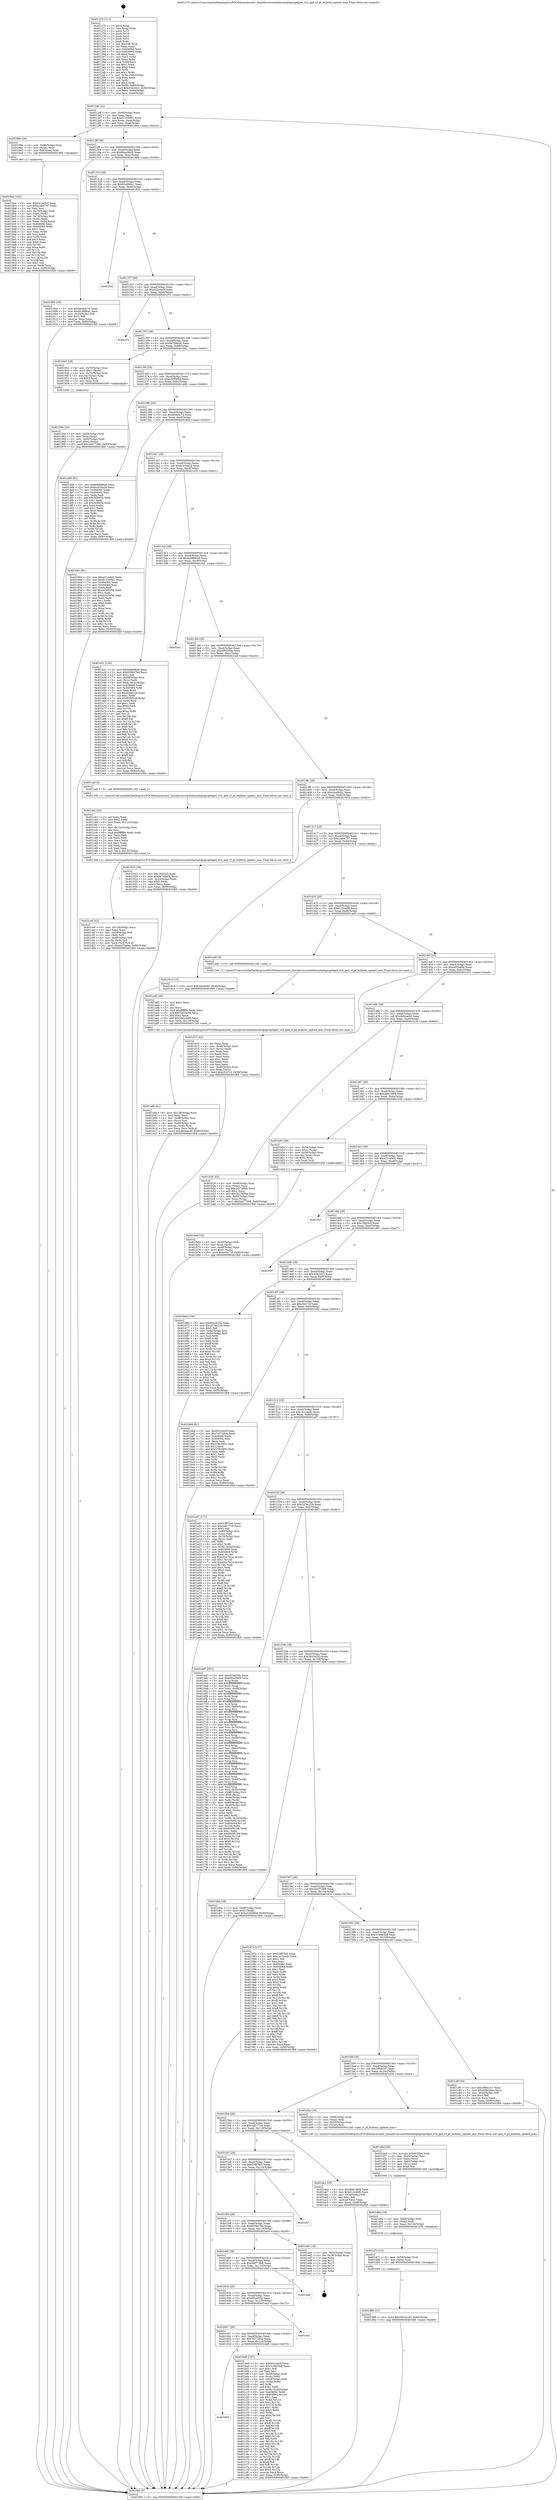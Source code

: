 digraph "0x401270" {
  label = "0x401270 (/mnt/c/Users/mathe/Desktop/tcc/POCII/binaries/extr_linuxdriversnetethernetqlogicqedqed_vf.h_qed_vf_pf_bulletin_update_mac_Final-ollvm.out::main(0))"
  labelloc = "t"
  node[shape=record]

  Entry [label="",width=0.3,height=0.3,shape=circle,fillcolor=black,style=filled]
  "0x4012df" [label="{
     0x4012df [32]\l
     | [instrs]\l
     &nbsp;&nbsp;0x4012df \<+6\>: mov -0x90(%rbp),%eax\l
     &nbsp;&nbsp;0x4012e5 \<+2\>: mov %eax,%ecx\l
     &nbsp;&nbsp;0x4012e7 \<+6\>: sub $0x81359991,%ecx\l
     &nbsp;&nbsp;0x4012ed \<+6\>: mov %eax,-0xa4(%rbp)\l
     &nbsp;&nbsp;0x4012f3 \<+6\>: mov %ecx,-0xa8(%rbp)\l
     &nbsp;&nbsp;0x4012f9 \<+6\>: je 000000000040189e \<main+0x62e\>\l
  }"]
  "0x40189e" [label="{
     0x40189e [16]\l
     | [instrs]\l
     &nbsp;&nbsp;0x40189e \<+4\>: mov -0x80(%rbp),%rax\l
     &nbsp;&nbsp;0x4018a2 \<+3\>: mov (%rax),%rax\l
     &nbsp;&nbsp;0x4018a5 \<+4\>: mov 0x8(%rax),%rdi\l
     &nbsp;&nbsp;0x4018a9 \<+5\>: call 0000000000401060 \<atoi@plt\>\l
     | [calls]\l
     &nbsp;&nbsp;0x401060 \{1\} (unknown)\l
  }"]
  "0x4012ff" [label="{
     0x4012ff [28]\l
     | [instrs]\l
     &nbsp;&nbsp;0x4012ff \<+5\>: jmp 0000000000401304 \<main+0x94\>\l
     &nbsp;&nbsp;0x401304 \<+6\>: mov -0xa4(%rbp),%eax\l
     &nbsp;&nbsp;0x40130a \<+5\>: sub $0x86ea50d9,%eax\l
     &nbsp;&nbsp;0x40130f \<+6\>: mov %eax,-0xac(%rbp)\l
     &nbsp;&nbsp;0x401315 \<+6\>: je 0000000000401804 \<main+0x594\>\l
  }"]
  Exit [label="",width=0.3,height=0.3,shape=circle,fillcolor=black,style=filled,peripheries=2]
  "0x401804" [label="{
     0x401804 [30]\l
     | [instrs]\l
     &nbsp;&nbsp;0x401804 \<+5\>: mov $0xbbaa4c74,%eax\l
     &nbsp;&nbsp;0x401809 \<+5\>: mov $0x91a996a1,%ecx\l
     &nbsp;&nbsp;0x40180e \<+3\>: mov -0x35(%rbp),%dl\l
     &nbsp;&nbsp;0x401811 \<+3\>: test $0x1,%dl\l
     &nbsp;&nbsp;0x401814 \<+3\>: cmovne %ecx,%eax\l
     &nbsp;&nbsp;0x401817 \<+6\>: mov %eax,-0x90(%rbp)\l
     &nbsp;&nbsp;0x40181d \<+5\>: jmp 0000000000401fb9 \<main+0xd49\>\l
  }"]
  "0x40131b" [label="{
     0x40131b [28]\l
     | [instrs]\l
     &nbsp;&nbsp;0x40131b \<+5\>: jmp 0000000000401320 \<main+0xb0\>\l
     &nbsp;&nbsp;0x401320 \<+6\>: mov -0xa4(%rbp),%eax\l
     &nbsp;&nbsp;0x401326 \<+5\>: sub $0x91a996a1,%eax\l
     &nbsp;&nbsp;0x40132b \<+6\>: mov %eax,-0xb0(%rbp)\l
     &nbsp;&nbsp;0x401331 \<+6\>: je 0000000000401822 \<main+0x5b2\>\l
  }"]
  "0x401d88" [label="{
     0x401d88 [15]\l
     | [instrs]\l
     &nbsp;&nbsp;0x401d88 \<+10\>: movl $0x2843a2d3,-0x90(%rbp)\l
     &nbsp;&nbsp;0x401d92 \<+5\>: jmp 0000000000401fb9 \<main+0xd49\>\l
  }"]
  "0x401822" [label="{
     0x401822\l
  }", style=dashed]
  "0x401337" [label="{
     0x401337 [28]\l
     | [instrs]\l
     &nbsp;&nbsp;0x401337 \<+5\>: jmp 000000000040133c \<main+0xcc\>\l
     &nbsp;&nbsp;0x40133c \<+6\>: mov -0xa4(%rbp),%eax\l
     &nbsp;&nbsp;0x401342 \<+5\>: sub $0x932c0e5f,%eax\l
     &nbsp;&nbsp;0x401347 \<+6\>: mov %eax,-0xb4(%rbp)\l
     &nbsp;&nbsp;0x40134d \<+6\>: je 0000000000401f7c \<main+0xd0c\>\l
  }"]
  "0x401d7c" [label="{
     0x401d7c [12]\l
     | [instrs]\l
     &nbsp;&nbsp;0x401d7c \<+4\>: mov -0x50(%rbp),%rdi\l
     &nbsp;&nbsp;0x401d80 \<+3\>: mov (%rdi),%rdi\l
     &nbsp;&nbsp;0x401d83 \<+5\>: call 0000000000401030 \<free@plt\>\l
     | [calls]\l
     &nbsp;&nbsp;0x401030 \{1\} (unknown)\l
  }"]
  "0x401f7c" [label="{
     0x401f7c\l
  }", style=dashed]
  "0x401353" [label="{
     0x401353 [28]\l
     | [instrs]\l
     &nbsp;&nbsp;0x401353 \<+5\>: jmp 0000000000401358 \<main+0xe8\>\l
     &nbsp;&nbsp;0x401358 \<+6\>: mov -0xa4(%rbp),%eax\l
     &nbsp;&nbsp;0x40135e \<+5\>: sub $0x9e7dde04,%eax\l
     &nbsp;&nbsp;0x401363 \<+6\>: mov %eax,-0xb8(%rbp)\l
     &nbsp;&nbsp;0x401369 \<+6\>: je 0000000000401941 \<main+0x6d1\>\l
  }"]
  "0x401d6a" [label="{
     0x401d6a [18]\l
     | [instrs]\l
     &nbsp;&nbsp;0x401d6a \<+4\>: mov -0x68(%rbp),%rdi\l
     &nbsp;&nbsp;0x401d6e \<+3\>: mov (%rdi),%rdi\l
     &nbsp;&nbsp;0x401d71 \<+6\>: mov %eax,-0x134(%rbp)\l
     &nbsp;&nbsp;0x401d77 \<+5\>: call 0000000000401030 \<free@plt\>\l
     | [calls]\l
     &nbsp;&nbsp;0x401030 \{1\} (unknown)\l
  }"]
  "0x401941" [label="{
     0x401941 [29]\l
     | [instrs]\l
     &nbsp;&nbsp;0x401941 \<+4\>: mov -0x70(%rbp),%rax\l
     &nbsp;&nbsp;0x401945 \<+6\>: movl $0x1,(%rax)\l
     &nbsp;&nbsp;0x40194b \<+4\>: mov -0x70(%rbp),%rax\l
     &nbsp;&nbsp;0x40194f \<+3\>: movslq (%rax),%rax\l
     &nbsp;&nbsp;0x401952 \<+4\>: shl $0x2,%rax\l
     &nbsp;&nbsp;0x401956 \<+3\>: mov %rax,%rdi\l
     &nbsp;&nbsp;0x401959 \<+5\>: call 0000000000401050 \<malloc@plt\>\l
     | [calls]\l
     &nbsp;&nbsp;0x401050 \{1\} (unknown)\l
  }"]
  "0x40136f" [label="{
     0x40136f [28]\l
     | [instrs]\l
     &nbsp;&nbsp;0x40136f \<+5\>: jmp 0000000000401374 \<main+0x104\>\l
     &nbsp;&nbsp;0x401374 \<+6\>: mov -0xa4(%rbp),%eax\l
     &nbsp;&nbsp;0x40137a \<+5\>: sub $0xa32858b4,%eax\l
     &nbsp;&nbsp;0x40137f \<+6\>: mov %eax,-0xbc(%rbp)\l
     &nbsp;&nbsp;0x401385 \<+6\>: je 0000000000401dd6 \<main+0xb66\>\l
  }"]
  "0x401d4d" [label="{
     0x401d4d [29]\l
     | [instrs]\l
     &nbsp;&nbsp;0x401d4d \<+10\>: movabs $0x4020b6,%rdi\l
     &nbsp;&nbsp;0x401d57 \<+4\>: mov -0x40(%rbp),%rsi\l
     &nbsp;&nbsp;0x401d5b \<+2\>: mov %eax,(%rsi)\l
     &nbsp;&nbsp;0x401d5d \<+4\>: mov -0x40(%rbp),%rsi\l
     &nbsp;&nbsp;0x401d61 \<+2\>: mov (%rsi),%esi\l
     &nbsp;&nbsp;0x401d63 \<+2\>: mov $0x0,%al\l
     &nbsp;&nbsp;0x401d65 \<+5\>: call 0000000000401040 \<printf@plt\>\l
     | [calls]\l
     &nbsp;&nbsp;0x401040 \{1\} (unknown)\l
  }"]
  "0x401dd6" [label="{
     0x401dd6 [91]\l
     | [instrs]\l
     &nbsp;&nbsp;0x401dd6 \<+5\>: mov $0xbdd68ba9,%eax\l
     &nbsp;&nbsp;0x401ddb \<+5\>: mov $0xbc634a2d,%ecx\l
     &nbsp;&nbsp;0x401de0 \<+7\>: mov 0x404060,%edx\l
     &nbsp;&nbsp;0x401de7 \<+7\>: mov 0x404064,%esi\l
     &nbsp;&nbsp;0x401dee \<+2\>: mov %edx,%edi\l
     &nbsp;&nbsp;0x401df0 \<+6\>: add $0x3690f3e,%edi\l
     &nbsp;&nbsp;0x401df6 \<+3\>: sub $0x1,%edi\l
     &nbsp;&nbsp;0x401df9 \<+6\>: sub $0x3690f3e,%edi\l
     &nbsp;&nbsp;0x401dff \<+3\>: imul %edi,%edx\l
     &nbsp;&nbsp;0x401e02 \<+3\>: and $0x1,%edx\l
     &nbsp;&nbsp;0x401e05 \<+3\>: cmp $0x0,%edx\l
     &nbsp;&nbsp;0x401e08 \<+4\>: sete %r8b\l
     &nbsp;&nbsp;0x401e0c \<+3\>: cmp $0xa,%esi\l
     &nbsp;&nbsp;0x401e0f \<+4\>: setl %r9b\l
     &nbsp;&nbsp;0x401e13 \<+3\>: mov %r8b,%r10b\l
     &nbsp;&nbsp;0x401e16 \<+3\>: and %r9b,%r10b\l
     &nbsp;&nbsp;0x401e19 \<+3\>: xor %r9b,%r8b\l
     &nbsp;&nbsp;0x401e1c \<+3\>: or %r8b,%r10b\l
     &nbsp;&nbsp;0x401e1f \<+4\>: test $0x1,%r10b\l
     &nbsp;&nbsp;0x401e23 \<+3\>: cmovne %ecx,%eax\l
     &nbsp;&nbsp;0x401e26 \<+6\>: mov %eax,-0x90(%rbp)\l
     &nbsp;&nbsp;0x401e2c \<+5\>: jmp 0000000000401fb9 \<main+0xd49\>\l
  }"]
  "0x40138b" [label="{
     0x40138b [28]\l
     | [instrs]\l
     &nbsp;&nbsp;0x40138b \<+5\>: jmp 0000000000401390 \<main+0x120\>\l
     &nbsp;&nbsp;0x401390 \<+6\>: mov -0xa4(%rbp),%eax\l
     &nbsp;&nbsp;0x401396 \<+5\>: sub $0xbbaa4c74,%eax\l
     &nbsp;&nbsp;0x40139b \<+6\>: mov %eax,-0xc0(%rbp)\l
     &nbsp;&nbsp;0x4013a1 \<+6\>: je 0000000000401843 \<main+0x5d3\>\l
  }"]
  "0x401ce6" [label="{
     0x401ce6 [42]\l
     | [instrs]\l
     &nbsp;&nbsp;0x401ce6 \<+6\>: mov -0x130(%rbp),%ecx\l
     &nbsp;&nbsp;0x401cec \<+3\>: imul %eax,%ecx\l
     &nbsp;&nbsp;0x401cef \<+4\>: mov -0x50(%rbp),%r8\l
     &nbsp;&nbsp;0x401cf3 \<+3\>: mov (%r8),%r8\l
     &nbsp;&nbsp;0x401cf6 \<+4\>: mov -0x48(%rbp),%r9\l
     &nbsp;&nbsp;0x401cfa \<+3\>: movslq (%r9),%r9\l
     &nbsp;&nbsp;0x401cfd \<+4\>: mov %ecx,(%r8,%r9,4)\l
     &nbsp;&nbsp;0x401d01 \<+10\>: movl $0xd455afde,-0x90(%rbp)\l
     &nbsp;&nbsp;0x401d0b \<+5\>: jmp 0000000000401fb9 \<main+0xd49\>\l
  }"]
  "0x401843" [label="{
     0x401843 [91]\l
     | [instrs]\l
     &nbsp;&nbsp;0x401843 \<+5\>: mov $0xe21ce5c0,%eax\l
     &nbsp;&nbsp;0x401848 \<+5\>: mov $0x81359991,%ecx\l
     &nbsp;&nbsp;0x40184d \<+7\>: mov 0x404060,%edx\l
     &nbsp;&nbsp;0x401854 \<+7\>: mov 0x404064,%esi\l
     &nbsp;&nbsp;0x40185b \<+2\>: mov %edx,%edi\l
     &nbsp;&nbsp;0x40185d \<+6\>: add $0xeb3d5956,%edi\l
     &nbsp;&nbsp;0x401863 \<+3\>: sub $0x1,%edi\l
     &nbsp;&nbsp;0x401866 \<+6\>: sub $0xeb3d5956,%edi\l
     &nbsp;&nbsp;0x40186c \<+3\>: imul %edi,%edx\l
     &nbsp;&nbsp;0x40186f \<+3\>: and $0x1,%edx\l
     &nbsp;&nbsp;0x401872 \<+3\>: cmp $0x0,%edx\l
     &nbsp;&nbsp;0x401875 \<+4\>: sete %r8b\l
     &nbsp;&nbsp;0x401879 \<+3\>: cmp $0xa,%esi\l
     &nbsp;&nbsp;0x40187c \<+4\>: setl %r9b\l
     &nbsp;&nbsp;0x401880 \<+3\>: mov %r8b,%r10b\l
     &nbsp;&nbsp;0x401883 \<+3\>: and %r9b,%r10b\l
     &nbsp;&nbsp;0x401886 \<+3\>: xor %r9b,%r8b\l
     &nbsp;&nbsp;0x401889 \<+3\>: or %r8b,%r10b\l
     &nbsp;&nbsp;0x40188c \<+4\>: test $0x1,%r10b\l
     &nbsp;&nbsp;0x401890 \<+3\>: cmovne %ecx,%eax\l
     &nbsp;&nbsp;0x401893 \<+6\>: mov %eax,-0x90(%rbp)\l
     &nbsp;&nbsp;0x401899 \<+5\>: jmp 0000000000401fb9 \<main+0xd49\>\l
  }"]
  "0x4013a7" [label="{
     0x4013a7 [28]\l
     | [instrs]\l
     &nbsp;&nbsp;0x4013a7 \<+5\>: jmp 00000000004013ac \<main+0x13c\>\l
     &nbsp;&nbsp;0x4013ac \<+6\>: mov -0xa4(%rbp),%eax\l
     &nbsp;&nbsp;0x4013b2 \<+5\>: sub $0xbc634a2d,%eax\l
     &nbsp;&nbsp;0x4013b7 \<+6\>: mov %eax,-0xc4(%rbp)\l
     &nbsp;&nbsp;0x4013bd \<+6\>: je 0000000000401e31 \<main+0xbc1\>\l
  }"]
  "0x401cb2" [label="{
     0x401cb2 [52]\l
     | [instrs]\l
     &nbsp;&nbsp;0x401cb2 \<+2\>: xor %ecx,%ecx\l
     &nbsp;&nbsp;0x401cb4 \<+5\>: mov $0x2,%edx\l
     &nbsp;&nbsp;0x401cb9 \<+6\>: mov %edx,-0x12c(%rbp)\l
     &nbsp;&nbsp;0x401cbf \<+1\>: cltd\l
     &nbsp;&nbsp;0x401cc0 \<+6\>: mov -0x12c(%rbp),%esi\l
     &nbsp;&nbsp;0x401cc6 \<+2\>: idiv %esi\l
     &nbsp;&nbsp;0x401cc8 \<+6\>: imul $0xfffffffe,%edx,%edx\l
     &nbsp;&nbsp;0x401cce \<+2\>: mov %ecx,%edi\l
     &nbsp;&nbsp;0x401cd0 \<+2\>: sub %edx,%edi\l
     &nbsp;&nbsp;0x401cd2 \<+2\>: mov %ecx,%edx\l
     &nbsp;&nbsp;0x401cd4 \<+3\>: sub $0x1,%edx\l
     &nbsp;&nbsp;0x401cd7 \<+2\>: add %edx,%edi\l
     &nbsp;&nbsp;0x401cd9 \<+2\>: sub %edi,%ecx\l
     &nbsp;&nbsp;0x401cdb \<+6\>: mov %ecx,-0x130(%rbp)\l
     &nbsp;&nbsp;0x401ce1 \<+5\>: call 0000000000401160 \<next_i\>\l
     | [calls]\l
     &nbsp;&nbsp;0x401160 \{1\} (/mnt/c/Users/mathe/Desktop/tcc/POCII/binaries/extr_linuxdriversnetethernetqlogicqedqed_vf.h_qed_vf_pf_bulletin_update_mac_Final-ollvm.out::next_i)\l
  }"]
  "0x401e31" [label="{
     0x401e31 [159]\l
     | [instrs]\l
     &nbsp;&nbsp;0x401e31 \<+5\>: mov $0xbdd68ba9,%eax\l
     &nbsp;&nbsp;0x401e36 \<+5\>: mov $0x6938478d,%ecx\l
     &nbsp;&nbsp;0x401e3b \<+2\>: mov $0x1,%dl\l
     &nbsp;&nbsp;0x401e3d \<+7\>: mov -0x88(%rbp),%rsi\l
     &nbsp;&nbsp;0x401e44 \<+2\>: mov (%rsi),%edi\l
     &nbsp;&nbsp;0x401e46 \<+3\>: mov %edi,-0x2c(%rbp)\l
     &nbsp;&nbsp;0x401e49 \<+7\>: mov 0x404060,%edi\l
     &nbsp;&nbsp;0x401e50 \<+8\>: mov 0x404064,%r8d\l
     &nbsp;&nbsp;0x401e58 \<+3\>: mov %edi,%r9d\l
     &nbsp;&nbsp;0x401e5b \<+7\>: sub $0x82fdf1cb,%r9d\l
     &nbsp;&nbsp;0x401e62 \<+4\>: sub $0x1,%r9d\l
     &nbsp;&nbsp;0x401e66 \<+7\>: add $0x82fdf1cb,%r9d\l
     &nbsp;&nbsp;0x401e6d \<+4\>: imul %r9d,%edi\l
     &nbsp;&nbsp;0x401e71 \<+3\>: and $0x1,%edi\l
     &nbsp;&nbsp;0x401e74 \<+3\>: cmp $0x0,%edi\l
     &nbsp;&nbsp;0x401e77 \<+4\>: sete %r10b\l
     &nbsp;&nbsp;0x401e7b \<+4\>: cmp $0xa,%r8d\l
     &nbsp;&nbsp;0x401e7f \<+4\>: setl %r11b\l
     &nbsp;&nbsp;0x401e83 \<+3\>: mov %r10b,%bl\l
     &nbsp;&nbsp;0x401e86 \<+3\>: xor $0xff,%bl\l
     &nbsp;&nbsp;0x401e89 \<+3\>: mov %r11b,%r14b\l
     &nbsp;&nbsp;0x401e8c \<+4\>: xor $0xff,%r14b\l
     &nbsp;&nbsp;0x401e90 \<+3\>: xor $0x0,%dl\l
     &nbsp;&nbsp;0x401e93 \<+3\>: mov %bl,%r15b\l
     &nbsp;&nbsp;0x401e96 \<+4\>: and $0x0,%r15b\l
     &nbsp;&nbsp;0x401e9a \<+3\>: and %dl,%r10b\l
     &nbsp;&nbsp;0x401e9d \<+3\>: mov %r14b,%r12b\l
     &nbsp;&nbsp;0x401ea0 \<+4\>: and $0x0,%r12b\l
     &nbsp;&nbsp;0x401ea4 \<+3\>: and %dl,%r11b\l
     &nbsp;&nbsp;0x401ea7 \<+3\>: or %r10b,%r15b\l
     &nbsp;&nbsp;0x401eaa \<+3\>: or %r11b,%r12b\l
     &nbsp;&nbsp;0x401ead \<+3\>: xor %r12b,%r15b\l
     &nbsp;&nbsp;0x401eb0 \<+3\>: or %r14b,%bl\l
     &nbsp;&nbsp;0x401eb3 \<+3\>: xor $0xff,%bl\l
     &nbsp;&nbsp;0x401eb6 \<+3\>: or $0x0,%dl\l
     &nbsp;&nbsp;0x401eb9 \<+2\>: and %dl,%bl\l
     &nbsp;&nbsp;0x401ebb \<+3\>: or %bl,%r15b\l
     &nbsp;&nbsp;0x401ebe \<+4\>: test $0x1,%r15b\l
     &nbsp;&nbsp;0x401ec2 \<+3\>: cmovne %ecx,%eax\l
     &nbsp;&nbsp;0x401ec5 \<+6\>: mov %eax,-0x90(%rbp)\l
     &nbsp;&nbsp;0x401ecb \<+5\>: jmp 0000000000401fb9 \<main+0xd49\>\l
  }"]
  "0x4013c3" [label="{
     0x4013c3 [28]\l
     | [instrs]\l
     &nbsp;&nbsp;0x4013c3 \<+5\>: jmp 00000000004013c8 \<main+0x158\>\l
     &nbsp;&nbsp;0x4013c8 \<+6\>: mov -0xa4(%rbp),%eax\l
     &nbsp;&nbsp;0x4013ce \<+5\>: sub $0xbdd68ba9,%eax\l
     &nbsp;&nbsp;0x4013d3 \<+6\>: mov %eax,-0xc8(%rbp)\l
     &nbsp;&nbsp;0x4013d9 \<+6\>: je 0000000000401fa1 \<main+0xd31\>\l
  }"]
  "0x401663" [label="{
     0x401663\l
  }", style=dashed]
  "0x401fa1" [label="{
     0x401fa1\l
  }", style=dashed]
  "0x4013df" [label="{
     0x4013df [28]\l
     | [instrs]\l
     &nbsp;&nbsp;0x4013df \<+5\>: jmp 00000000004013e4 \<main+0x174\>\l
     &nbsp;&nbsp;0x4013e4 \<+6\>: mov -0xa4(%rbp),%eax\l
     &nbsp;&nbsp;0x4013ea \<+5\>: sub $0xc69420ee,%eax\l
     &nbsp;&nbsp;0x4013ef \<+6\>: mov %eax,-0xcc(%rbp)\l
     &nbsp;&nbsp;0x4013f5 \<+6\>: je 0000000000401cad \<main+0xa3d\>\l
  }"]
  "0x401be8" [label="{
     0x401be8 [167]\l
     | [instrs]\l
     &nbsp;&nbsp;0x401be8 \<+5\>: mov $0x932c0e5f,%eax\l
     &nbsp;&nbsp;0x401bed \<+5\>: mov $0x316663b8,%ecx\l
     &nbsp;&nbsp;0x401bf2 \<+2\>: mov $0x1,%dl\l
     &nbsp;&nbsp;0x401bf4 \<+2\>: xor %esi,%esi\l
     &nbsp;&nbsp;0x401bf6 \<+4\>: mov -0x48(%rbp),%rdi\l
     &nbsp;&nbsp;0x401bfa \<+3\>: mov (%rdi),%r8d\l
     &nbsp;&nbsp;0x401bfd \<+4\>: mov -0x58(%rbp),%rdi\l
     &nbsp;&nbsp;0x401c01 \<+3\>: cmp (%rdi),%r8d\l
     &nbsp;&nbsp;0x401c04 \<+4\>: setl %r9b\l
     &nbsp;&nbsp;0x401c08 \<+4\>: and $0x1,%r9b\l
     &nbsp;&nbsp;0x401c0c \<+4\>: mov %r9b,-0x2d(%rbp)\l
     &nbsp;&nbsp;0x401c10 \<+8\>: mov 0x404060,%r8d\l
     &nbsp;&nbsp;0x401c18 \<+8\>: mov 0x404064,%r10d\l
     &nbsp;&nbsp;0x401c20 \<+3\>: sub $0x1,%esi\l
     &nbsp;&nbsp;0x401c23 \<+3\>: mov %r8d,%r11d\l
     &nbsp;&nbsp;0x401c26 \<+3\>: add %esi,%r11d\l
     &nbsp;&nbsp;0x401c29 \<+4\>: imul %r11d,%r8d\l
     &nbsp;&nbsp;0x401c2d \<+4\>: and $0x1,%r8d\l
     &nbsp;&nbsp;0x401c31 \<+4\>: cmp $0x0,%r8d\l
     &nbsp;&nbsp;0x401c35 \<+4\>: sete %r9b\l
     &nbsp;&nbsp;0x401c39 \<+4\>: cmp $0xa,%r10d\l
     &nbsp;&nbsp;0x401c3d \<+3\>: setl %bl\l
     &nbsp;&nbsp;0x401c40 \<+3\>: mov %r9b,%r14b\l
     &nbsp;&nbsp;0x401c43 \<+4\>: xor $0xff,%r14b\l
     &nbsp;&nbsp;0x401c47 \<+3\>: mov %bl,%r15b\l
     &nbsp;&nbsp;0x401c4a \<+4\>: xor $0xff,%r15b\l
     &nbsp;&nbsp;0x401c4e \<+3\>: xor $0x0,%dl\l
     &nbsp;&nbsp;0x401c51 \<+3\>: mov %r14b,%r12b\l
     &nbsp;&nbsp;0x401c54 \<+4\>: and $0x0,%r12b\l
     &nbsp;&nbsp;0x401c58 \<+3\>: and %dl,%r9b\l
     &nbsp;&nbsp;0x401c5b \<+3\>: mov %r15b,%r13b\l
     &nbsp;&nbsp;0x401c5e \<+4\>: and $0x0,%r13b\l
     &nbsp;&nbsp;0x401c62 \<+2\>: and %dl,%bl\l
     &nbsp;&nbsp;0x401c64 \<+3\>: or %r9b,%r12b\l
     &nbsp;&nbsp;0x401c67 \<+3\>: or %bl,%r13b\l
     &nbsp;&nbsp;0x401c6a \<+3\>: xor %r13b,%r12b\l
     &nbsp;&nbsp;0x401c6d \<+3\>: or %r15b,%r14b\l
     &nbsp;&nbsp;0x401c70 \<+4\>: xor $0xff,%r14b\l
     &nbsp;&nbsp;0x401c74 \<+3\>: or $0x0,%dl\l
     &nbsp;&nbsp;0x401c77 \<+3\>: and %dl,%r14b\l
     &nbsp;&nbsp;0x401c7a \<+3\>: or %r14b,%r12b\l
     &nbsp;&nbsp;0x401c7d \<+4\>: test $0x1,%r12b\l
     &nbsp;&nbsp;0x401c81 \<+3\>: cmovne %ecx,%eax\l
     &nbsp;&nbsp;0x401c84 \<+6\>: mov %eax,-0x90(%rbp)\l
     &nbsp;&nbsp;0x401c8a \<+5\>: jmp 0000000000401fb9 \<main+0xd49\>\l
  }"]
  "0x401cad" [label="{
     0x401cad [5]\l
     | [instrs]\l
     &nbsp;&nbsp;0x401cad \<+5\>: call 0000000000401160 \<next_i\>\l
     | [calls]\l
     &nbsp;&nbsp;0x401160 \{1\} (/mnt/c/Users/mathe/Desktop/tcc/POCII/binaries/extr_linuxdriversnetethernetqlogicqedqed_vf.h_qed_vf_pf_bulletin_update_mac_Final-ollvm.out::next_i)\l
  }"]
  "0x4013fb" [label="{
     0x4013fb [28]\l
     | [instrs]\l
     &nbsp;&nbsp;0x4013fb \<+5\>: jmp 0000000000401400 \<main+0x190\>\l
     &nbsp;&nbsp;0x401400 \<+6\>: mov -0xa4(%rbp),%eax\l
     &nbsp;&nbsp;0x401406 \<+5\>: sub $0xc6ea9cb2,%eax\l
     &nbsp;&nbsp;0x40140b \<+6\>: mov %eax,-0xd0(%rbp)\l
     &nbsp;&nbsp;0x401411 \<+6\>: je 0000000000401923 \<main+0x6b3\>\l
  }"]
  "0x401647" [label="{
     0x401647 [28]\l
     | [instrs]\l
     &nbsp;&nbsp;0x401647 \<+5\>: jmp 000000000040164c \<main+0x3dc\>\l
     &nbsp;&nbsp;0x40164c \<+6\>: mov -0xa4(%rbp),%eax\l
     &nbsp;&nbsp;0x401652 \<+5\>: sub $0x7e37283a,%eax\l
     &nbsp;&nbsp;0x401657 \<+6\>: mov %eax,-0x124(%rbp)\l
     &nbsp;&nbsp;0x40165d \<+6\>: je 0000000000401be8 \<main+0x978\>\l
  }"]
  "0x401923" [label="{
     0x401923 [30]\l
     | [instrs]\l
     &nbsp;&nbsp;0x401923 \<+5\>: mov $0x1fd43e3,%eax\l
     &nbsp;&nbsp;0x401928 \<+5\>: mov $0x9e7dde04,%ecx\l
     &nbsp;&nbsp;0x40192d \<+3\>: mov -0x34(%rbp),%edx\l
     &nbsp;&nbsp;0x401930 \<+3\>: cmp $0x0,%edx\l
     &nbsp;&nbsp;0x401933 \<+3\>: cmove %ecx,%eax\l
     &nbsp;&nbsp;0x401936 \<+6\>: mov %eax,-0x90(%rbp)\l
     &nbsp;&nbsp;0x40193c \<+5\>: jmp 0000000000401fb9 \<main+0xd49\>\l
  }"]
  "0x401417" [label="{
     0x401417 [28]\l
     | [instrs]\l
     &nbsp;&nbsp;0x401417 \<+5\>: jmp 000000000040141c \<main+0x1ac\>\l
     &nbsp;&nbsp;0x40141c \<+6\>: mov -0xa4(%rbp),%eax\l
     &nbsp;&nbsp;0x401422 \<+5\>: sub $0xccab4797,%eax\l
     &nbsp;&nbsp;0x401427 \<+6\>: mov %eax,-0xd4(%rbp)\l
     &nbsp;&nbsp;0x40142d \<+6\>: je 0000000000401914 \<main+0x6a4\>\l
  }"]
  "0x401ee2" [label="{
     0x401ee2\l
  }", style=dashed]
  "0x401914" [label="{
     0x401914 [15]\l
     | [instrs]\l
     &nbsp;&nbsp;0x401914 \<+10\>: movl $0xc6ea9cb2,-0x90(%rbp)\l
     &nbsp;&nbsp;0x40191e \<+5\>: jmp 0000000000401fb9 \<main+0xd49\>\l
  }"]
  "0x401433" [label="{
     0x401433 [28]\l
     | [instrs]\l
     &nbsp;&nbsp;0x401433 \<+5\>: jmp 0000000000401438 \<main+0x1c8\>\l
     &nbsp;&nbsp;0x401438 \<+6\>: mov -0xa4(%rbp),%eax\l
     &nbsp;&nbsp;0x40143e \<+5\>: sub $0xd11b4bf6,%eax\l
     &nbsp;&nbsp;0x401443 \<+6\>: mov %eax,-0xd8(%rbp)\l
     &nbsp;&nbsp;0x401449 \<+6\>: je 0000000000401ad0 \<main+0x860\>\l
  }"]
  "0x40162b" [label="{
     0x40162b [28]\l
     | [instrs]\l
     &nbsp;&nbsp;0x40162b \<+5\>: jmp 0000000000401630 \<main+0x3c0\>\l
     &nbsp;&nbsp;0x401630 \<+6\>: mov -0xa4(%rbp),%eax\l
     &nbsp;&nbsp;0x401636 \<+5\>: sub $0x6f2a455b,%eax\l
     &nbsp;&nbsp;0x40163b \<+6\>: mov %eax,-0x120(%rbp)\l
     &nbsp;&nbsp;0x401641 \<+6\>: je 0000000000401ee2 \<main+0xc72\>\l
  }"]
  "0x401ad0" [label="{
     0x401ad0 [5]\l
     | [instrs]\l
     &nbsp;&nbsp;0x401ad0 \<+5\>: call 0000000000401160 \<next_i\>\l
     | [calls]\l
     &nbsp;&nbsp;0x401160 \{1\} (/mnt/c/Users/mathe/Desktop/tcc/POCII/binaries/extr_linuxdriversnetethernetqlogicqedqed_vf.h_qed_vf_pf_bulletin_update_mac_Final-ollvm.out::next_i)\l
  }"]
  "0x40144f" [label="{
     0x40144f [28]\l
     | [instrs]\l
     &nbsp;&nbsp;0x40144f \<+5\>: jmp 0000000000401454 \<main+0x1e4\>\l
     &nbsp;&nbsp;0x401454 \<+6\>: mov -0xa4(%rbp),%eax\l
     &nbsp;&nbsp;0x40145a \<+5\>: sub $0xd455afde,%eax\l
     &nbsp;&nbsp;0x40145f \<+6\>: mov %eax,-0xdc(%rbp)\l
     &nbsp;&nbsp;0x401465 \<+6\>: je 0000000000401d10 \<main+0xaa0\>\l
  }"]
  "0x401da6" [label="{
     0x401da6\l
  }", style=dashed]
  "0x401d10" [label="{
     0x401d10 [42]\l
     | [instrs]\l
     &nbsp;&nbsp;0x401d10 \<+2\>: xor %eax,%eax\l
     &nbsp;&nbsp;0x401d12 \<+4\>: mov -0x48(%rbp),%rcx\l
     &nbsp;&nbsp;0x401d16 \<+2\>: mov (%rcx),%edx\l
     &nbsp;&nbsp;0x401d18 \<+2\>: mov %eax,%esi\l
     &nbsp;&nbsp;0x401d1a \<+2\>: sub %edx,%esi\l
     &nbsp;&nbsp;0x401d1c \<+2\>: mov %eax,%edx\l
     &nbsp;&nbsp;0x401d1e \<+3\>: sub $0x1,%edx\l
     &nbsp;&nbsp;0x401d21 \<+2\>: add %edx,%esi\l
     &nbsp;&nbsp;0x401d23 \<+2\>: sub %esi,%eax\l
     &nbsp;&nbsp;0x401d25 \<+4\>: mov -0x48(%rbp),%rcx\l
     &nbsp;&nbsp;0x401d29 \<+2\>: mov %eax,(%rcx)\l
     &nbsp;&nbsp;0x401d2b \<+10\>: movl $0xc02c7cf,-0x90(%rbp)\l
     &nbsp;&nbsp;0x401d35 \<+5\>: jmp 0000000000401fb9 \<main+0xd49\>\l
  }"]
  "0x40146b" [label="{
     0x40146b [28]\l
     | [instrs]\l
     &nbsp;&nbsp;0x40146b \<+5\>: jmp 0000000000401470 \<main+0x200\>\l
     &nbsp;&nbsp;0x401470 \<+6\>: mov -0xa4(%rbp),%eax\l
     &nbsp;&nbsp;0x401476 \<+5\>: sub $0xdb0eae40,%eax\l
     &nbsp;&nbsp;0x40147b \<+6\>: mov %eax,-0xe0(%rbp)\l
     &nbsp;&nbsp;0x401481 \<+6\>: je 0000000000401b26 \<main+0x8b6\>\l
  }"]
  "0x40160f" [label="{
     0x40160f [28]\l
     | [instrs]\l
     &nbsp;&nbsp;0x40160f \<+5\>: jmp 0000000000401614 \<main+0x3a4\>\l
     &nbsp;&nbsp;0x401614 \<+6\>: mov -0xa4(%rbp),%eax\l
     &nbsp;&nbsp;0x40161a \<+5\>: sub $0x6b8774b8,%eax\l
     &nbsp;&nbsp;0x40161f \<+6\>: mov %eax,-0x11c(%rbp)\l
     &nbsp;&nbsp;0x401625 \<+6\>: je 0000000000401da6 \<main+0xb36\>\l
  }"]
  "0x401b26" [label="{
     0x401b26 [42]\l
     | [instrs]\l
     &nbsp;&nbsp;0x401b26 \<+4\>: mov -0x60(%rbp),%rax\l
     &nbsp;&nbsp;0x401b2a \<+2\>: mov (%rax),%ecx\l
     &nbsp;&nbsp;0x401b2c \<+6\>: sub $0x2627e9ba,%ecx\l
     &nbsp;&nbsp;0x401b32 \<+3\>: add $0x1,%ecx\l
     &nbsp;&nbsp;0x401b35 \<+6\>: add $0x2627e9ba,%ecx\l
     &nbsp;&nbsp;0x401b3b \<+4\>: mov -0x60(%rbp),%rax\l
     &nbsp;&nbsp;0x401b3f \<+2\>: mov %ecx,(%rax)\l
     &nbsp;&nbsp;0x401b41 \<+10\>: movl $0x2d377568,-0x90(%rbp)\l
     &nbsp;&nbsp;0x401b4b \<+5\>: jmp 0000000000401fb9 \<main+0xd49\>\l
  }"]
  "0x401487" [label="{
     0x401487 [28]\l
     | [instrs]\l
     &nbsp;&nbsp;0x401487 \<+5\>: jmp 000000000040148c \<main+0x21c\>\l
     &nbsp;&nbsp;0x40148c \<+6\>: mov -0xa4(%rbp),%eax\l
     &nbsp;&nbsp;0x401492 \<+5\>: sub $0xdb81d8f4,%eax\l
     &nbsp;&nbsp;0x401497 \<+6\>: mov %eax,-0xe4(%rbp)\l
     &nbsp;&nbsp;0x40149d \<+6\>: je 0000000000401b50 \<main+0x8e0\>\l
  }"]
  "0x401ed0" [label="{
     0x401ed0 [18]\l
     | [instrs]\l
     &nbsp;&nbsp;0x401ed0 \<+3\>: mov -0x2c(%rbp),%eax\l
     &nbsp;&nbsp;0x401ed3 \<+4\>: lea -0x28(%rbp),%rsp\l
     &nbsp;&nbsp;0x401ed7 \<+1\>: pop %rbx\l
     &nbsp;&nbsp;0x401ed8 \<+2\>: pop %r12\l
     &nbsp;&nbsp;0x401eda \<+2\>: pop %r13\l
     &nbsp;&nbsp;0x401edc \<+2\>: pop %r14\l
     &nbsp;&nbsp;0x401ede \<+2\>: pop %r15\l
     &nbsp;&nbsp;0x401ee0 \<+1\>: pop %rbp\l
     &nbsp;&nbsp;0x401ee1 \<+1\>: ret\l
  }"]
  "0x401b50" [label="{
     0x401b50 [29]\l
     | [instrs]\l
     &nbsp;&nbsp;0x401b50 \<+4\>: mov -0x58(%rbp),%rax\l
     &nbsp;&nbsp;0x401b54 \<+6\>: movl $0x1,(%rax)\l
     &nbsp;&nbsp;0x401b5a \<+4\>: mov -0x58(%rbp),%rax\l
     &nbsp;&nbsp;0x401b5e \<+3\>: movslq (%rax),%rax\l
     &nbsp;&nbsp;0x401b61 \<+4\>: shl $0x2,%rax\l
     &nbsp;&nbsp;0x401b65 \<+3\>: mov %rax,%rdi\l
     &nbsp;&nbsp;0x401b68 \<+5\>: call 0000000000401050 \<malloc@plt\>\l
     | [calls]\l
     &nbsp;&nbsp;0x401050 \{1\} (unknown)\l
  }"]
  "0x4014a3" [label="{
     0x4014a3 [28]\l
     | [instrs]\l
     &nbsp;&nbsp;0x4014a3 \<+5\>: jmp 00000000004014a8 \<main+0x238\>\l
     &nbsp;&nbsp;0x4014a8 \<+6\>: mov -0xa4(%rbp),%eax\l
     &nbsp;&nbsp;0x4014ae \<+5\>: sub $0xe21ce5c0,%eax\l
     &nbsp;&nbsp;0x4014b3 \<+6\>: mov %eax,-0xe8(%rbp)\l
     &nbsp;&nbsp;0x4014b9 \<+6\>: je 0000000000401f27 \<main+0xcb7\>\l
  }"]
  "0x4015f3" [label="{
     0x4015f3 [28]\l
     | [instrs]\l
     &nbsp;&nbsp;0x4015f3 \<+5\>: jmp 00000000004015f8 \<main+0x388\>\l
     &nbsp;&nbsp;0x4015f8 \<+6\>: mov -0xa4(%rbp),%eax\l
     &nbsp;&nbsp;0x4015fe \<+5\>: sub $0x6938478d,%eax\l
     &nbsp;&nbsp;0x401603 \<+6\>: mov %eax,-0x118(%rbp)\l
     &nbsp;&nbsp;0x401609 \<+6\>: je 0000000000401ed0 \<main+0xc60\>\l
  }"]
  "0x401f27" [label="{
     0x401f27\l
  }", style=dashed]
  "0x4014bf" [label="{
     0x4014bf [28]\l
     | [instrs]\l
     &nbsp;&nbsp;0x4014bf \<+5\>: jmp 00000000004014c4 \<main+0x254\>\l
     &nbsp;&nbsp;0x4014c4 \<+6\>: mov -0xa4(%rbp),%eax\l
     &nbsp;&nbsp;0x4014ca \<+5\>: sub $0x1fd43e3,%eax\l
     &nbsp;&nbsp;0x4014cf \<+6\>: mov %eax,-0xec(%rbp)\l
     &nbsp;&nbsp;0x4014d5 \<+6\>: je 0000000000401d97 \<main+0xb27\>\l
  }"]
  "0x401f57" [label="{
     0x401f57\l
  }", style=dashed]
  "0x401d97" [label="{
     0x401d97\l
  }", style=dashed]
  "0x4014db" [label="{
     0x4014db [28]\l
     | [instrs]\l
     &nbsp;&nbsp;0x4014db \<+5\>: jmp 00000000004014e0 \<main+0x270\>\l
     &nbsp;&nbsp;0x4014e0 \<+6\>: mov -0xa4(%rbp),%eax\l
     &nbsp;&nbsp;0x4014e6 \<+5\>: sub $0x4342d23,%eax\l
     &nbsp;&nbsp;0x4014eb \<+6\>: mov %eax,-0xf0(%rbp)\l
     &nbsp;&nbsp;0x4014f1 \<+6\>: je 000000000040166d \<main+0x3fd\>\l
  }"]
  "0x401b6d" [label="{
     0x401b6d [32]\l
     | [instrs]\l
     &nbsp;&nbsp;0x401b6d \<+4\>: mov -0x50(%rbp),%rdi\l
     &nbsp;&nbsp;0x401b71 \<+3\>: mov %rax,(%rdi)\l
     &nbsp;&nbsp;0x401b74 \<+4\>: mov -0x48(%rbp),%rax\l
     &nbsp;&nbsp;0x401b78 \<+6\>: movl $0x0,(%rax)\l
     &nbsp;&nbsp;0x401b7e \<+10\>: movl $0xc02c7cf,-0x90(%rbp)\l
     &nbsp;&nbsp;0x401b88 \<+5\>: jmp 0000000000401fb9 \<main+0xd49\>\l
  }"]
  "0x40166d" [label="{
     0x40166d [106]\l
     | [instrs]\l
     &nbsp;&nbsp;0x40166d \<+5\>: mov $0x6f2a455b,%eax\l
     &nbsp;&nbsp;0x401672 \<+5\>: mov $0x2276c220,%ecx\l
     &nbsp;&nbsp;0x401677 \<+2\>: mov $0x1,%dl\l
     &nbsp;&nbsp;0x401679 \<+7\>: mov -0x8a(%rbp),%sil\l
     &nbsp;&nbsp;0x401680 \<+7\>: mov -0x89(%rbp),%dil\l
     &nbsp;&nbsp;0x401687 \<+3\>: mov %sil,%r8b\l
     &nbsp;&nbsp;0x40168a \<+4\>: xor $0xff,%r8b\l
     &nbsp;&nbsp;0x40168e \<+3\>: mov %dil,%r9b\l
     &nbsp;&nbsp;0x401691 \<+4\>: xor $0xff,%r9b\l
     &nbsp;&nbsp;0x401695 \<+3\>: xor $0x0,%dl\l
     &nbsp;&nbsp;0x401698 \<+3\>: mov %r8b,%r10b\l
     &nbsp;&nbsp;0x40169b \<+4\>: and $0x0,%r10b\l
     &nbsp;&nbsp;0x40169f \<+3\>: and %dl,%sil\l
     &nbsp;&nbsp;0x4016a2 \<+3\>: mov %r9b,%r11b\l
     &nbsp;&nbsp;0x4016a5 \<+4\>: and $0x0,%r11b\l
     &nbsp;&nbsp;0x4016a9 \<+3\>: and %dl,%dil\l
     &nbsp;&nbsp;0x4016ac \<+3\>: or %sil,%r10b\l
     &nbsp;&nbsp;0x4016af \<+3\>: or %dil,%r11b\l
     &nbsp;&nbsp;0x4016b2 \<+3\>: xor %r11b,%r10b\l
     &nbsp;&nbsp;0x4016b5 \<+3\>: or %r9b,%r8b\l
     &nbsp;&nbsp;0x4016b8 \<+4\>: xor $0xff,%r8b\l
     &nbsp;&nbsp;0x4016bc \<+3\>: or $0x0,%dl\l
     &nbsp;&nbsp;0x4016bf \<+3\>: and %dl,%r8b\l
     &nbsp;&nbsp;0x4016c2 \<+3\>: or %r8b,%r10b\l
     &nbsp;&nbsp;0x4016c5 \<+4\>: test $0x1,%r10b\l
     &nbsp;&nbsp;0x4016c9 \<+3\>: cmovne %ecx,%eax\l
     &nbsp;&nbsp;0x4016cc \<+6\>: mov %eax,-0x90(%rbp)\l
     &nbsp;&nbsp;0x4016d2 \<+5\>: jmp 0000000000401fb9 \<main+0xd49\>\l
  }"]
  "0x4014f7" [label="{
     0x4014f7 [28]\l
     | [instrs]\l
     &nbsp;&nbsp;0x4014f7 \<+5\>: jmp 00000000004014fc \<main+0x28c\>\l
     &nbsp;&nbsp;0x4014fc \<+6\>: mov -0xa4(%rbp),%eax\l
     &nbsp;&nbsp;0x401502 \<+5\>: sub $0xc02c7cf,%eax\l
     &nbsp;&nbsp;0x401507 \<+6\>: mov %eax,-0xf4(%rbp)\l
     &nbsp;&nbsp;0x40150d \<+6\>: je 0000000000401b8d \<main+0x91d\>\l
  }"]
  "0x401fb9" [label="{
     0x401fb9 [5]\l
     | [instrs]\l
     &nbsp;&nbsp;0x401fb9 \<+5\>: jmp 00000000004012df \<main+0x6f\>\l
  }"]
  "0x401270" [label="{
     0x401270 [111]\l
     | [instrs]\l
     &nbsp;&nbsp;0x401270 \<+1\>: push %rbp\l
     &nbsp;&nbsp;0x401271 \<+3\>: mov %rsp,%rbp\l
     &nbsp;&nbsp;0x401274 \<+2\>: push %r15\l
     &nbsp;&nbsp;0x401276 \<+2\>: push %r14\l
     &nbsp;&nbsp;0x401278 \<+2\>: push %r13\l
     &nbsp;&nbsp;0x40127a \<+2\>: push %r12\l
     &nbsp;&nbsp;0x40127c \<+1\>: push %rbx\l
     &nbsp;&nbsp;0x40127d \<+7\>: sub $0x148,%rsp\l
     &nbsp;&nbsp;0x401284 \<+2\>: xor %eax,%eax\l
     &nbsp;&nbsp;0x401286 \<+7\>: mov 0x404060,%ecx\l
     &nbsp;&nbsp;0x40128d \<+7\>: mov 0x404064,%edx\l
     &nbsp;&nbsp;0x401294 \<+3\>: sub $0x1,%eax\l
     &nbsp;&nbsp;0x401297 \<+3\>: mov %ecx,%r8d\l
     &nbsp;&nbsp;0x40129a \<+3\>: add %eax,%r8d\l
     &nbsp;&nbsp;0x40129d \<+4\>: imul %r8d,%ecx\l
     &nbsp;&nbsp;0x4012a1 \<+3\>: and $0x1,%ecx\l
     &nbsp;&nbsp;0x4012a4 \<+3\>: cmp $0x0,%ecx\l
     &nbsp;&nbsp;0x4012a7 \<+4\>: sete %r9b\l
     &nbsp;&nbsp;0x4012ab \<+4\>: and $0x1,%r9b\l
     &nbsp;&nbsp;0x4012af \<+7\>: mov %r9b,-0x8a(%rbp)\l
     &nbsp;&nbsp;0x4012b6 \<+3\>: cmp $0xa,%edx\l
     &nbsp;&nbsp;0x4012b9 \<+4\>: setl %r9b\l
     &nbsp;&nbsp;0x4012bd \<+4\>: and $0x1,%r9b\l
     &nbsp;&nbsp;0x4012c1 \<+7\>: mov %r9b,-0x89(%rbp)\l
     &nbsp;&nbsp;0x4012c8 \<+10\>: movl $0x4342d23,-0x90(%rbp)\l
     &nbsp;&nbsp;0x4012d2 \<+6\>: mov %edi,-0x94(%rbp)\l
     &nbsp;&nbsp;0x4012d8 \<+7\>: mov %rsi,-0xa0(%rbp)\l
  }"]
  "0x401afd" [label="{
     0x401afd [41]\l
     | [instrs]\l
     &nbsp;&nbsp;0x401afd \<+6\>: mov -0x128(%rbp),%ecx\l
     &nbsp;&nbsp;0x401b03 \<+3\>: imul %eax,%ecx\l
     &nbsp;&nbsp;0x401b06 \<+4\>: mov -0x68(%rbp),%rsi\l
     &nbsp;&nbsp;0x401b0a \<+3\>: mov (%rsi),%rsi\l
     &nbsp;&nbsp;0x401b0d \<+4\>: mov -0x60(%rbp),%rdi\l
     &nbsp;&nbsp;0x401b11 \<+3\>: movslq (%rdi),%rdi\l
     &nbsp;&nbsp;0x401b14 \<+3\>: mov %ecx,(%rsi,%rdi,4)\l
     &nbsp;&nbsp;0x401b17 \<+10\>: movl $0xdb0eae40,-0x90(%rbp)\l
     &nbsp;&nbsp;0x401b21 \<+5\>: jmp 0000000000401fb9 \<main+0xd49\>\l
  }"]
  "0x401b8d" [label="{
     0x401b8d [91]\l
     | [instrs]\l
     &nbsp;&nbsp;0x401b8d \<+5\>: mov $0x932c0e5f,%eax\l
     &nbsp;&nbsp;0x401b92 \<+5\>: mov $0x7e37283a,%ecx\l
     &nbsp;&nbsp;0x401b97 \<+7\>: mov 0x404060,%edx\l
     &nbsp;&nbsp;0x401b9e \<+7\>: mov 0x404064,%esi\l
     &nbsp;&nbsp;0x401ba5 \<+2\>: mov %edx,%edi\l
     &nbsp;&nbsp;0x401ba7 \<+6\>: sub $0x578c095c,%edi\l
     &nbsp;&nbsp;0x401bad \<+3\>: sub $0x1,%edi\l
     &nbsp;&nbsp;0x401bb0 \<+6\>: add $0x578c095c,%edi\l
     &nbsp;&nbsp;0x401bb6 \<+3\>: imul %edi,%edx\l
     &nbsp;&nbsp;0x401bb9 \<+3\>: and $0x1,%edx\l
     &nbsp;&nbsp;0x401bbc \<+3\>: cmp $0x0,%edx\l
     &nbsp;&nbsp;0x401bbf \<+4\>: sete %r8b\l
     &nbsp;&nbsp;0x401bc3 \<+3\>: cmp $0xa,%esi\l
     &nbsp;&nbsp;0x401bc6 \<+4\>: setl %r9b\l
     &nbsp;&nbsp;0x401bca \<+3\>: mov %r8b,%r10b\l
     &nbsp;&nbsp;0x401bcd \<+3\>: and %r9b,%r10b\l
     &nbsp;&nbsp;0x401bd0 \<+3\>: xor %r9b,%r8b\l
     &nbsp;&nbsp;0x401bd3 \<+3\>: or %r8b,%r10b\l
     &nbsp;&nbsp;0x401bd6 \<+4\>: test $0x1,%r10b\l
     &nbsp;&nbsp;0x401bda \<+3\>: cmovne %ecx,%eax\l
     &nbsp;&nbsp;0x401bdd \<+6\>: mov %eax,-0x90(%rbp)\l
     &nbsp;&nbsp;0x401be3 \<+5\>: jmp 0000000000401fb9 \<main+0xd49\>\l
  }"]
  "0x401513" [label="{
     0x401513 [28]\l
     | [instrs]\l
     &nbsp;&nbsp;0x401513 \<+5\>: jmp 0000000000401518 \<main+0x2a8\>\l
     &nbsp;&nbsp;0x401518 \<+6\>: mov -0xa4(%rbp),%eax\l
     &nbsp;&nbsp;0x40151e \<+5\>: sub $0x1411eedc,%eax\l
     &nbsp;&nbsp;0x401523 \<+6\>: mov %eax,-0xf8(%rbp)\l
     &nbsp;&nbsp;0x401529 \<+6\>: je 0000000000401a07 \<main+0x797\>\l
  }"]
  "0x401ad5" [label="{
     0x401ad5 [40]\l
     | [instrs]\l
     &nbsp;&nbsp;0x401ad5 \<+5\>: mov $0x2,%ecx\l
     &nbsp;&nbsp;0x401ada \<+1\>: cltd\l
     &nbsp;&nbsp;0x401adb \<+2\>: idiv %ecx\l
     &nbsp;&nbsp;0x401add \<+6\>: imul $0xfffffffe,%edx,%ecx\l
     &nbsp;&nbsp;0x401ae3 \<+6\>: sub $0x5b62b0bf,%ecx\l
     &nbsp;&nbsp;0x401ae9 \<+3\>: add $0x1,%ecx\l
     &nbsp;&nbsp;0x401aec \<+6\>: add $0x5b62b0bf,%ecx\l
     &nbsp;&nbsp;0x401af2 \<+6\>: mov %ecx,-0x128(%rbp)\l
     &nbsp;&nbsp;0x401af8 \<+5\>: call 0000000000401160 \<next_i\>\l
     | [calls]\l
     &nbsp;&nbsp;0x401160 \{1\} (/mnt/c/Users/mathe/Desktop/tcc/POCII/binaries/extr_linuxdriversnetethernetqlogicqedqed_vf.h_qed_vf_pf_bulletin_update_mac_Final-ollvm.out::next_i)\l
  }"]
  "0x401a07" [label="{
     0x401a07 [171]\l
     | [instrs]\l
     &nbsp;&nbsp;0x401a07 \<+5\>: mov $0x53ff75e5,%eax\l
     &nbsp;&nbsp;0x401a0c \<+5\>: mov $0x3af177c9,%ecx\l
     &nbsp;&nbsp;0x401a11 \<+2\>: mov $0x1,%dl\l
     &nbsp;&nbsp;0x401a13 \<+4\>: mov -0x60(%rbp),%rsi\l
     &nbsp;&nbsp;0x401a17 \<+2\>: mov (%rsi),%edi\l
     &nbsp;&nbsp;0x401a19 \<+4\>: mov -0x70(%rbp),%rsi\l
     &nbsp;&nbsp;0x401a1d \<+2\>: cmp (%rsi),%edi\l
     &nbsp;&nbsp;0x401a1f \<+4\>: setl %r8b\l
     &nbsp;&nbsp;0x401a23 \<+4\>: and $0x1,%r8b\l
     &nbsp;&nbsp;0x401a27 \<+4\>: mov %r8b,-0x2e(%rbp)\l
     &nbsp;&nbsp;0x401a2b \<+7\>: mov 0x404060,%edi\l
     &nbsp;&nbsp;0x401a32 \<+8\>: mov 0x404064,%r9d\l
     &nbsp;&nbsp;0x401a3a \<+3\>: mov %edi,%r10d\l
     &nbsp;&nbsp;0x401a3d \<+7\>: sub $0xe50c791d,%r10d\l
     &nbsp;&nbsp;0x401a44 \<+4\>: sub $0x1,%r10d\l
     &nbsp;&nbsp;0x401a48 \<+7\>: add $0xe50c791d,%r10d\l
     &nbsp;&nbsp;0x401a4f \<+4\>: imul %r10d,%edi\l
     &nbsp;&nbsp;0x401a53 \<+3\>: and $0x1,%edi\l
     &nbsp;&nbsp;0x401a56 \<+3\>: cmp $0x0,%edi\l
     &nbsp;&nbsp;0x401a59 \<+4\>: sete %r8b\l
     &nbsp;&nbsp;0x401a5d \<+4\>: cmp $0xa,%r9d\l
     &nbsp;&nbsp;0x401a61 \<+4\>: setl %r11b\l
     &nbsp;&nbsp;0x401a65 \<+3\>: mov %r8b,%bl\l
     &nbsp;&nbsp;0x401a68 \<+3\>: xor $0xff,%bl\l
     &nbsp;&nbsp;0x401a6b \<+3\>: mov %r11b,%r14b\l
     &nbsp;&nbsp;0x401a6e \<+4\>: xor $0xff,%r14b\l
     &nbsp;&nbsp;0x401a72 \<+3\>: xor $0x0,%dl\l
     &nbsp;&nbsp;0x401a75 \<+3\>: mov %bl,%r15b\l
     &nbsp;&nbsp;0x401a78 \<+4\>: and $0x0,%r15b\l
     &nbsp;&nbsp;0x401a7c \<+3\>: and %dl,%r8b\l
     &nbsp;&nbsp;0x401a7f \<+3\>: mov %r14b,%r12b\l
     &nbsp;&nbsp;0x401a82 \<+4\>: and $0x0,%r12b\l
     &nbsp;&nbsp;0x401a86 \<+3\>: and %dl,%r11b\l
     &nbsp;&nbsp;0x401a89 \<+3\>: or %r8b,%r15b\l
     &nbsp;&nbsp;0x401a8c \<+3\>: or %r11b,%r12b\l
     &nbsp;&nbsp;0x401a8f \<+3\>: xor %r12b,%r15b\l
     &nbsp;&nbsp;0x401a92 \<+3\>: or %r14b,%bl\l
     &nbsp;&nbsp;0x401a95 \<+3\>: xor $0xff,%bl\l
     &nbsp;&nbsp;0x401a98 \<+3\>: or $0x0,%dl\l
     &nbsp;&nbsp;0x401a9b \<+2\>: and %dl,%bl\l
     &nbsp;&nbsp;0x401a9d \<+3\>: or %bl,%r15b\l
     &nbsp;&nbsp;0x401aa0 \<+4\>: test $0x1,%r15b\l
     &nbsp;&nbsp;0x401aa4 \<+3\>: cmovne %ecx,%eax\l
     &nbsp;&nbsp;0x401aa7 \<+6\>: mov %eax,-0x90(%rbp)\l
     &nbsp;&nbsp;0x401aad \<+5\>: jmp 0000000000401fb9 \<main+0xd49\>\l
  }"]
  "0x40152f" [label="{
     0x40152f [28]\l
     | [instrs]\l
     &nbsp;&nbsp;0x40152f \<+5\>: jmp 0000000000401534 \<main+0x2c4\>\l
     &nbsp;&nbsp;0x401534 \<+6\>: mov -0xa4(%rbp),%eax\l
     &nbsp;&nbsp;0x40153a \<+5\>: sub $0x2276c220,%eax\l
     &nbsp;&nbsp;0x40153f \<+6\>: mov %eax,-0xfc(%rbp)\l
     &nbsp;&nbsp;0x401545 \<+6\>: je 00000000004016d7 \<main+0x467\>\l
  }"]
  "0x4015d7" [label="{
     0x4015d7 [28]\l
     | [instrs]\l
     &nbsp;&nbsp;0x4015d7 \<+5\>: jmp 00000000004015dc \<main+0x36c\>\l
     &nbsp;&nbsp;0x4015dc \<+6\>: mov -0xa4(%rbp),%eax\l
     &nbsp;&nbsp;0x4015e2 \<+5\>: sub $0x53ff75e5,%eax\l
     &nbsp;&nbsp;0x4015e7 \<+6\>: mov %eax,-0x114(%rbp)\l
     &nbsp;&nbsp;0x4015ed \<+6\>: je 0000000000401f57 \<main+0xce7\>\l
  }"]
  "0x4016d7" [label="{
     0x4016d7 [301]\l
     | [instrs]\l
     &nbsp;&nbsp;0x4016d7 \<+5\>: mov $0x6f2a455b,%eax\l
     &nbsp;&nbsp;0x4016dc \<+5\>: mov $0x86ea50d9,%ecx\l
     &nbsp;&nbsp;0x4016e1 \<+3\>: mov %rsp,%rdx\l
     &nbsp;&nbsp;0x4016e4 \<+4\>: add $0xfffffffffffffff0,%rdx\l
     &nbsp;&nbsp;0x4016e8 \<+3\>: mov %rdx,%rsp\l
     &nbsp;&nbsp;0x4016eb \<+7\>: mov %rdx,-0x88(%rbp)\l
     &nbsp;&nbsp;0x4016f2 \<+3\>: mov %rsp,%rdx\l
     &nbsp;&nbsp;0x4016f5 \<+4\>: add $0xfffffffffffffff0,%rdx\l
     &nbsp;&nbsp;0x4016f9 \<+3\>: mov %rdx,%rsp\l
     &nbsp;&nbsp;0x4016fc \<+3\>: mov %rsp,%rsi\l
     &nbsp;&nbsp;0x4016ff \<+4\>: add $0xfffffffffffffff0,%rsi\l
     &nbsp;&nbsp;0x401703 \<+3\>: mov %rsi,%rsp\l
     &nbsp;&nbsp;0x401706 \<+4\>: mov %rsi,-0x80(%rbp)\l
     &nbsp;&nbsp;0x40170a \<+3\>: mov %rsp,%rsi\l
     &nbsp;&nbsp;0x40170d \<+4\>: add $0xfffffffffffffff0,%rsi\l
     &nbsp;&nbsp;0x401711 \<+3\>: mov %rsi,%rsp\l
     &nbsp;&nbsp;0x401714 \<+4\>: mov %rsi,-0x78(%rbp)\l
     &nbsp;&nbsp;0x401718 \<+3\>: mov %rsp,%rsi\l
     &nbsp;&nbsp;0x40171b \<+4\>: add $0xfffffffffffffff0,%rsi\l
     &nbsp;&nbsp;0x40171f \<+3\>: mov %rsi,%rsp\l
     &nbsp;&nbsp;0x401722 \<+4\>: mov %rsi,-0x70(%rbp)\l
     &nbsp;&nbsp;0x401726 \<+3\>: mov %rsp,%rsi\l
     &nbsp;&nbsp;0x401729 \<+4\>: add $0xfffffffffffffff0,%rsi\l
     &nbsp;&nbsp;0x40172d \<+3\>: mov %rsi,%rsp\l
     &nbsp;&nbsp;0x401730 \<+4\>: mov %rsi,-0x68(%rbp)\l
     &nbsp;&nbsp;0x401734 \<+3\>: mov %rsp,%rsi\l
     &nbsp;&nbsp;0x401737 \<+4\>: add $0xfffffffffffffff0,%rsi\l
     &nbsp;&nbsp;0x40173b \<+3\>: mov %rsi,%rsp\l
     &nbsp;&nbsp;0x40173e \<+4\>: mov %rsi,-0x60(%rbp)\l
     &nbsp;&nbsp;0x401742 \<+3\>: mov %rsp,%rsi\l
     &nbsp;&nbsp;0x401745 \<+4\>: add $0xfffffffffffffff0,%rsi\l
     &nbsp;&nbsp;0x401749 \<+3\>: mov %rsi,%rsp\l
     &nbsp;&nbsp;0x40174c \<+4\>: mov %rsi,-0x58(%rbp)\l
     &nbsp;&nbsp;0x401750 \<+3\>: mov %rsp,%rsi\l
     &nbsp;&nbsp;0x401753 \<+4\>: add $0xfffffffffffffff0,%rsi\l
     &nbsp;&nbsp;0x401757 \<+3\>: mov %rsi,%rsp\l
     &nbsp;&nbsp;0x40175a \<+4\>: mov %rsi,-0x50(%rbp)\l
     &nbsp;&nbsp;0x40175e \<+3\>: mov %rsp,%rsi\l
     &nbsp;&nbsp;0x401761 \<+4\>: add $0xfffffffffffffff0,%rsi\l
     &nbsp;&nbsp;0x401765 \<+3\>: mov %rsi,%rsp\l
     &nbsp;&nbsp;0x401768 \<+4\>: mov %rsi,-0x48(%rbp)\l
     &nbsp;&nbsp;0x40176c \<+3\>: mov %rsp,%rsi\l
     &nbsp;&nbsp;0x40176f \<+4\>: add $0xfffffffffffffff0,%rsi\l
     &nbsp;&nbsp;0x401773 \<+3\>: mov %rsi,%rsp\l
     &nbsp;&nbsp;0x401776 \<+4\>: mov %rsi,-0x40(%rbp)\l
     &nbsp;&nbsp;0x40177a \<+7\>: mov -0x88(%rbp),%rsi\l
     &nbsp;&nbsp;0x401781 \<+6\>: movl $0x0,(%rsi)\l
     &nbsp;&nbsp;0x401787 \<+6\>: mov -0x94(%rbp),%edi\l
     &nbsp;&nbsp;0x40178d \<+2\>: mov %edi,(%rdx)\l
     &nbsp;&nbsp;0x40178f \<+4\>: mov -0x80(%rbp),%rsi\l
     &nbsp;&nbsp;0x401793 \<+7\>: mov -0xa0(%rbp),%r8\l
     &nbsp;&nbsp;0x40179a \<+3\>: mov %r8,(%rsi)\l
     &nbsp;&nbsp;0x40179d \<+3\>: cmpl $0x2,(%rdx)\l
     &nbsp;&nbsp;0x4017a0 \<+4\>: setne %r9b\l
     &nbsp;&nbsp;0x4017a4 \<+4\>: and $0x1,%r9b\l
     &nbsp;&nbsp;0x4017a8 \<+4\>: mov %r9b,-0x35(%rbp)\l
     &nbsp;&nbsp;0x4017ac \<+8\>: mov 0x404060,%r10d\l
     &nbsp;&nbsp;0x4017b4 \<+8\>: mov 0x404064,%r11d\l
     &nbsp;&nbsp;0x4017bc \<+3\>: mov %r10d,%ebx\l
     &nbsp;&nbsp;0x4017bf \<+6\>: sub $0x666f61b8,%ebx\l
     &nbsp;&nbsp;0x4017c5 \<+3\>: sub $0x1,%ebx\l
     &nbsp;&nbsp;0x4017c8 \<+6\>: add $0x666f61b8,%ebx\l
     &nbsp;&nbsp;0x4017ce \<+4\>: imul %ebx,%r10d\l
     &nbsp;&nbsp;0x4017d2 \<+4\>: and $0x1,%r10d\l
     &nbsp;&nbsp;0x4017d6 \<+4\>: cmp $0x0,%r10d\l
     &nbsp;&nbsp;0x4017da \<+4\>: sete %r9b\l
     &nbsp;&nbsp;0x4017de \<+4\>: cmp $0xa,%r11d\l
     &nbsp;&nbsp;0x4017e2 \<+4\>: setl %r14b\l
     &nbsp;&nbsp;0x4017e6 \<+3\>: mov %r9b,%r15b\l
     &nbsp;&nbsp;0x4017e9 \<+3\>: and %r14b,%r15b\l
     &nbsp;&nbsp;0x4017ec \<+3\>: xor %r14b,%r9b\l
     &nbsp;&nbsp;0x4017ef \<+3\>: or %r9b,%r15b\l
     &nbsp;&nbsp;0x4017f2 \<+4\>: test $0x1,%r15b\l
     &nbsp;&nbsp;0x4017f6 \<+3\>: cmovne %ecx,%eax\l
     &nbsp;&nbsp;0x4017f9 \<+6\>: mov %eax,-0x90(%rbp)\l
     &nbsp;&nbsp;0x4017ff \<+5\>: jmp 0000000000401fb9 \<main+0xd49\>\l
  }"]
  "0x40154b" [label="{
     0x40154b [28]\l
     | [instrs]\l
     &nbsp;&nbsp;0x40154b \<+5\>: jmp 0000000000401550 \<main+0x2e0\>\l
     &nbsp;&nbsp;0x401550 \<+6\>: mov -0xa4(%rbp),%eax\l
     &nbsp;&nbsp;0x401556 \<+5\>: sub $0x2843a2d3,%eax\l
     &nbsp;&nbsp;0x40155b \<+6\>: mov %eax,-0x100(%rbp)\l
     &nbsp;&nbsp;0x401561 \<+6\>: je 0000000000401dba \<main+0xb4a\>\l
  }"]
  "0x401ab2" [label="{
     0x401ab2 [30]\l
     | [instrs]\l
     &nbsp;&nbsp;0x401ab2 \<+5\>: mov $0xdb81d8f4,%eax\l
     &nbsp;&nbsp;0x401ab7 \<+5\>: mov $0xd11b4bf6,%ecx\l
     &nbsp;&nbsp;0x401abc \<+3\>: mov -0x2e(%rbp),%dl\l
     &nbsp;&nbsp;0x401abf \<+3\>: test $0x1,%dl\l
     &nbsp;&nbsp;0x401ac2 \<+3\>: cmovne %ecx,%eax\l
     &nbsp;&nbsp;0x401ac5 \<+6\>: mov %eax,-0x90(%rbp)\l
     &nbsp;&nbsp;0x401acb \<+5\>: jmp 0000000000401fb9 \<main+0xd49\>\l
  }"]
  "0x4018ae" [label="{
     0x4018ae [102]\l
     | [instrs]\l
     &nbsp;&nbsp;0x4018ae \<+5\>: mov $0xe21ce5c0,%ecx\l
     &nbsp;&nbsp;0x4018b3 \<+5\>: mov $0xccab4797,%edx\l
     &nbsp;&nbsp;0x4018b8 \<+2\>: xor %esi,%esi\l
     &nbsp;&nbsp;0x4018ba \<+4\>: mov -0x78(%rbp),%rdi\l
     &nbsp;&nbsp;0x4018be \<+2\>: mov %eax,(%rdi)\l
     &nbsp;&nbsp;0x4018c0 \<+4\>: mov -0x78(%rbp),%rdi\l
     &nbsp;&nbsp;0x4018c4 \<+2\>: mov (%rdi),%eax\l
     &nbsp;&nbsp;0x4018c6 \<+3\>: mov %eax,-0x34(%rbp)\l
     &nbsp;&nbsp;0x4018c9 \<+7\>: mov 0x404060,%eax\l
     &nbsp;&nbsp;0x4018d0 \<+8\>: mov 0x404064,%r8d\l
     &nbsp;&nbsp;0x4018d8 \<+3\>: sub $0x1,%esi\l
     &nbsp;&nbsp;0x4018db \<+3\>: mov %eax,%r9d\l
     &nbsp;&nbsp;0x4018de \<+3\>: add %esi,%r9d\l
     &nbsp;&nbsp;0x4018e1 \<+4\>: imul %r9d,%eax\l
     &nbsp;&nbsp;0x4018e5 \<+3\>: and $0x1,%eax\l
     &nbsp;&nbsp;0x4018e8 \<+3\>: cmp $0x0,%eax\l
     &nbsp;&nbsp;0x4018eb \<+4\>: sete %r10b\l
     &nbsp;&nbsp;0x4018ef \<+4\>: cmp $0xa,%r8d\l
     &nbsp;&nbsp;0x4018f3 \<+4\>: setl %r11b\l
     &nbsp;&nbsp;0x4018f7 \<+3\>: mov %r10b,%bl\l
     &nbsp;&nbsp;0x4018fa \<+3\>: and %r11b,%bl\l
     &nbsp;&nbsp;0x4018fd \<+3\>: xor %r11b,%r10b\l
     &nbsp;&nbsp;0x401900 \<+3\>: or %r10b,%bl\l
     &nbsp;&nbsp;0x401903 \<+3\>: test $0x1,%bl\l
     &nbsp;&nbsp;0x401906 \<+3\>: cmovne %edx,%ecx\l
     &nbsp;&nbsp;0x401909 \<+6\>: mov %ecx,-0x90(%rbp)\l
     &nbsp;&nbsp;0x40190f \<+5\>: jmp 0000000000401fb9 \<main+0xd49\>\l
  }"]
  "0x40195e" [label="{
     0x40195e [32]\l
     | [instrs]\l
     &nbsp;&nbsp;0x40195e \<+4\>: mov -0x68(%rbp),%rdi\l
     &nbsp;&nbsp;0x401962 \<+3\>: mov %rax,(%rdi)\l
     &nbsp;&nbsp;0x401965 \<+4\>: mov -0x60(%rbp),%rax\l
     &nbsp;&nbsp;0x401969 \<+6\>: movl $0x0,(%rax)\l
     &nbsp;&nbsp;0x40196f \<+10\>: movl $0x2d377568,-0x90(%rbp)\l
     &nbsp;&nbsp;0x401979 \<+5\>: jmp 0000000000401fb9 \<main+0xd49\>\l
  }"]
  "0x4015bb" [label="{
     0x4015bb [28]\l
     | [instrs]\l
     &nbsp;&nbsp;0x4015bb \<+5\>: jmp 00000000004015c0 \<main+0x350\>\l
     &nbsp;&nbsp;0x4015c0 \<+6\>: mov -0xa4(%rbp),%eax\l
     &nbsp;&nbsp;0x4015c6 \<+5\>: sub $0x3af177c9,%eax\l
     &nbsp;&nbsp;0x4015cb \<+6\>: mov %eax,-0x110(%rbp)\l
     &nbsp;&nbsp;0x4015d1 \<+6\>: je 0000000000401ab2 \<main+0x842\>\l
  }"]
  "0x401dba" [label="{
     0x401dba [28]\l
     | [instrs]\l
     &nbsp;&nbsp;0x401dba \<+7\>: mov -0x88(%rbp),%rax\l
     &nbsp;&nbsp;0x401dc1 \<+6\>: movl $0x0,(%rax)\l
     &nbsp;&nbsp;0x401dc7 \<+10\>: movl $0xa32858b4,-0x90(%rbp)\l
     &nbsp;&nbsp;0x401dd1 \<+5\>: jmp 0000000000401fb9 \<main+0xd49\>\l
  }"]
  "0x401567" [label="{
     0x401567 [28]\l
     | [instrs]\l
     &nbsp;&nbsp;0x401567 \<+5\>: jmp 000000000040156c \<main+0x2fc\>\l
     &nbsp;&nbsp;0x40156c \<+6\>: mov -0xa4(%rbp),%eax\l
     &nbsp;&nbsp;0x401572 \<+5\>: sub $0x2d377568,%eax\l
     &nbsp;&nbsp;0x401577 \<+6\>: mov %eax,-0x104(%rbp)\l
     &nbsp;&nbsp;0x40157d \<+6\>: je 000000000040197e \<main+0x70e\>\l
  }"]
  "0x401d3a" [label="{
     0x401d3a [19]\l
     | [instrs]\l
     &nbsp;&nbsp;0x401d3a \<+4\>: mov -0x68(%rbp),%rax\l
     &nbsp;&nbsp;0x401d3e \<+3\>: mov (%rax),%rdi\l
     &nbsp;&nbsp;0x401d41 \<+4\>: mov -0x50(%rbp),%rax\l
     &nbsp;&nbsp;0x401d45 \<+3\>: mov (%rax),%rsi\l
     &nbsp;&nbsp;0x401d48 \<+5\>: call 0000000000401240 \<qed_vf_pf_bulletin_update_mac\>\l
     | [calls]\l
     &nbsp;&nbsp;0x401240 \{1\} (/mnt/c/Users/mathe/Desktop/tcc/POCII/binaries/extr_linuxdriversnetethernetqlogicqedqed_vf.h_qed_vf_pf_bulletin_update_mac_Final-ollvm.out::qed_vf_pf_bulletin_update_mac)\l
  }"]
  "0x40197e" [label="{
     0x40197e [137]\l
     | [instrs]\l
     &nbsp;&nbsp;0x40197e \<+5\>: mov $0x53ff75e5,%eax\l
     &nbsp;&nbsp;0x401983 \<+5\>: mov $0x1411eedc,%ecx\l
     &nbsp;&nbsp;0x401988 \<+2\>: mov $0x1,%dl\l
     &nbsp;&nbsp;0x40198a \<+2\>: xor %esi,%esi\l
     &nbsp;&nbsp;0x40198c \<+7\>: mov 0x404060,%edi\l
     &nbsp;&nbsp;0x401993 \<+8\>: mov 0x404064,%r8d\l
     &nbsp;&nbsp;0x40199b \<+3\>: sub $0x1,%esi\l
     &nbsp;&nbsp;0x40199e \<+3\>: mov %edi,%r9d\l
     &nbsp;&nbsp;0x4019a1 \<+3\>: add %esi,%r9d\l
     &nbsp;&nbsp;0x4019a4 \<+4\>: imul %r9d,%edi\l
     &nbsp;&nbsp;0x4019a8 \<+3\>: and $0x1,%edi\l
     &nbsp;&nbsp;0x4019ab \<+3\>: cmp $0x0,%edi\l
     &nbsp;&nbsp;0x4019ae \<+4\>: sete %r10b\l
     &nbsp;&nbsp;0x4019b2 \<+4\>: cmp $0xa,%r8d\l
     &nbsp;&nbsp;0x4019b6 \<+4\>: setl %r11b\l
     &nbsp;&nbsp;0x4019ba \<+3\>: mov %r10b,%bl\l
     &nbsp;&nbsp;0x4019bd \<+3\>: xor $0xff,%bl\l
     &nbsp;&nbsp;0x4019c0 \<+3\>: mov %r11b,%r14b\l
     &nbsp;&nbsp;0x4019c3 \<+4\>: xor $0xff,%r14b\l
     &nbsp;&nbsp;0x4019c7 \<+3\>: xor $0x1,%dl\l
     &nbsp;&nbsp;0x4019ca \<+3\>: mov %bl,%r15b\l
     &nbsp;&nbsp;0x4019cd \<+4\>: and $0xff,%r15b\l
     &nbsp;&nbsp;0x4019d1 \<+3\>: and %dl,%r10b\l
     &nbsp;&nbsp;0x4019d4 \<+3\>: mov %r14b,%r12b\l
     &nbsp;&nbsp;0x4019d7 \<+4\>: and $0xff,%r12b\l
     &nbsp;&nbsp;0x4019db \<+3\>: and %dl,%r11b\l
     &nbsp;&nbsp;0x4019de \<+3\>: or %r10b,%r15b\l
     &nbsp;&nbsp;0x4019e1 \<+3\>: or %r11b,%r12b\l
     &nbsp;&nbsp;0x4019e4 \<+3\>: xor %r12b,%r15b\l
     &nbsp;&nbsp;0x4019e7 \<+3\>: or %r14b,%bl\l
     &nbsp;&nbsp;0x4019ea \<+3\>: xor $0xff,%bl\l
     &nbsp;&nbsp;0x4019ed \<+3\>: or $0x1,%dl\l
     &nbsp;&nbsp;0x4019f0 \<+2\>: and %dl,%bl\l
     &nbsp;&nbsp;0x4019f2 \<+3\>: or %bl,%r15b\l
     &nbsp;&nbsp;0x4019f5 \<+4\>: test $0x1,%r15b\l
     &nbsp;&nbsp;0x4019f9 \<+3\>: cmovne %ecx,%eax\l
     &nbsp;&nbsp;0x4019fc \<+6\>: mov %eax,-0x90(%rbp)\l
     &nbsp;&nbsp;0x401a02 \<+5\>: jmp 0000000000401fb9 \<main+0xd49\>\l
  }"]
  "0x401583" [label="{
     0x401583 [28]\l
     | [instrs]\l
     &nbsp;&nbsp;0x401583 \<+5\>: jmp 0000000000401588 \<main+0x318\>\l
     &nbsp;&nbsp;0x401588 \<+6\>: mov -0xa4(%rbp),%eax\l
     &nbsp;&nbsp;0x40158e \<+5\>: sub $0x316663b8,%eax\l
     &nbsp;&nbsp;0x401593 \<+6\>: mov %eax,-0x108(%rbp)\l
     &nbsp;&nbsp;0x401599 \<+6\>: je 0000000000401c8f \<main+0xa1f\>\l
  }"]
  "0x40159f" [label="{
     0x40159f [28]\l
     | [instrs]\l
     &nbsp;&nbsp;0x40159f \<+5\>: jmp 00000000004015a4 \<main+0x334\>\l
     &nbsp;&nbsp;0x4015a4 \<+6\>: mov -0xa4(%rbp),%eax\l
     &nbsp;&nbsp;0x4015aa \<+5\>: sub $0x39fde1e7,%eax\l
     &nbsp;&nbsp;0x4015af \<+6\>: mov %eax,-0x10c(%rbp)\l
     &nbsp;&nbsp;0x4015b5 \<+6\>: je 0000000000401d3a \<main+0xaca\>\l
  }"]
  "0x401c8f" [label="{
     0x401c8f [30]\l
     | [instrs]\l
     &nbsp;&nbsp;0x401c8f \<+5\>: mov $0x39fde1e7,%eax\l
     &nbsp;&nbsp;0x401c94 \<+5\>: mov $0xc69420ee,%ecx\l
     &nbsp;&nbsp;0x401c99 \<+3\>: mov -0x2d(%rbp),%dl\l
     &nbsp;&nbsp;0x401c9c \<+3\>: test $0x1,%dl\l
     &nbsp;&nbsp;0x401c9f \<+3\>: cmovne %ecx,%eax\l
     &nbsp;&nbsp;0x401ca2 \<+6\>: mov %eax,-0x90(%rbp)\l
     &nbsp;&nbsp;0x401ca8 \<+5\>: jmp 0000000000401fb9 \<main+0xd49\>\l
  }"]
  Entry -> "0x401270" [label=" 1"]
  "0x4012df" -> "0x40189e" [label=" 1"]
  "0x4012df" -> "0x4012ff" [label=" 29"]
  "0x401ed0" -> Exit [label=" 1"]
  "0x4012ff" -> "0x401804" [label=" 1"]
  "0x4012ff" -> "0x40131b" [label=" 28"]
  "0x401e31" -> "0x401fb9" [label=" 1"]
  "0x40131b" -> "0x401822" [label=" 0"]
  "0x40131b" -> "0x401337" [label=" 28"]
  "0x401dd6" -> "0x401fb9" [label=" 1"]
  "0x401337" -> "0x401f7c" [label=" 0"]
  "0x401337" -> "0x401353" [label=" 28"]
  "0x401dba" -> "0x401fb9" [label=" 1"]
  "0x401353" -> "0x401941" [label=" 1"]
  "0x401353" -> "0x40136f" [label=" 27"]
  "0x401d88" -> "0x401fb9" [label=" 1"]
  "0x40136f" -> "0x401dd6" [label=" 1"]
  "0x40136f" -> "0x40138b" [label=" 26"]
  "0x401d7c" -> "0x401d88" [label=" 1"]
  "0x40138b" -> "0x401843" [label=" 1"]
  "0x40138b" -> "0x4013a7" [label=" 25"]
  "0x401d6a" -> "0x401d7c" [label=" 1"]
  "0x4013a7" -> "0x401e31" [label=" 1"]
  "0x4013a7" -> "0x4013c3" [label=" 24"]
  "0x401d4d" -> "0x401d6a" [label=" 1"]
  "0x4013c3" -> "0x401fa1" [label=" 0"]
  "0x4013c3" -> "0x4013df" [label=" 24"]
  "0x401d3a" -> "0x401d4d" [label=" 1"]
  "0x4013df" -> "0x401cad" [label=" 1"]
  "0x4013df" -> "0x4013fb" [label=" 23"]
  "0x401d10" -> "0x401fb9" [label=" 1"]
  "0x4013fb" -> "0x401923" [label=" 1"]
  "0x4013fb" -> "0x401417" [label=" 22"]
  "0x401cb2" -> "0x401ce6" [label=" 1"]
  "0x401417" -> "0x401914" [label=" 1"]
  "0x401417" -> "0x401433" [label=" 21"]
  "0x401cad" -> "0x401cb2" [label=" 1"]
  "0x401433" -> "0x401ad0" [label=" 1"]
  "0x401433" -> "0x40144f" [label=" 20"]
  "0x401be8" -> "0x401fb9" [label=" 2"]
  "0x40144f" -> "0x401d10" [label=" 1"]
  "0x40144f" -> "0x40146b" [label=" 19"]
  "0x401647" -> "0x401663" [label=" 0"]
  "0x40146b" -> "0x401b26" [label=" 1"]
  "0x40146b" -> "0x401487" [label=" 18"]
  "0x401ce6" -> "0x401fb9" [label=" 1"]
  "0x401487" -> "0x401b50" [label=" 1"]
  "0x401487" -> "0x4014a3" [label=" 17"]
  "0x40162b" -> "0x401647" [label=" 2"]
  "0x4014a3" -> "0x401f27" [label=" 0"]
  "0x4014a3" -> "0x4014bf" [label=" 17"]
  "0x401c8f" -> "0x401fb9" [label=" 2"]
  "0x4014bf" -> "0x401d97" [label=" 0"]
  "0x4014bf" -> "0x4014db" [label=" 17"]
  "0x40160f" -> "0x40162b" [label=" 2"]
  "0x4014db" -> "0x40166d" [label=" 1"]
  "0x4014db" -> "0x4014f7" [label=" 16"]
  "0x40166d" -> "0x401fb9" [label=" 1"]
  "0x401270" -> "0x4012df" [label=" 1"]
  "0x401fb9" -> "0x4012df" [label=" 29"]
  "0x401647" -> "0x401be8" [label=" 2"]
  "0x4014f7" -> "0x401b8d" [label=" 2"]
  "0x4014f7" -> "0x401513" [label=" 14"]
  "0x4015f3" -> "0x40160f" [label=" 2"]
  "0x401513" -> "0x401a07" [label=" 2"]
  "0x401513" -> "0x40152f" [label=" 12"]
  "0x4015f3" -> "0x401ed0" [label=" 1"]
  "0x40152f" -> "0x4016d7" [label=" 1"]
  "0x40152f" -> "0x40154b" [label=" 11"]
  "0x40162b" -> "0x401ee2" [label=" 0"]
  "0x4016d7" -> "0x401fb9" [label=" 1"]
  "0x401804" -> "0x401fb9" [label=" 1"]
  "0x401843" -> "0x401fb9" [label=" 1"]
  "0x40189e" -> "0x4018ae" [label=" 1"]
  "0x4018ae" -> "0x401fb9" [label=" 1"]
  "0x401914" -> "0x401fb9" [label=" 1"]
  "0x401923" -> "0x401fb9" [label=" 1"]
  "0x401941" -> "0x40195e" [label=" 1"]
  "0x40195e" -> "0x401fb9" [label=" 1"]
  "0x4015d7" -> "0x4015f3" [label=" 3"]
  "0x40154b" -> "0x401dba" [label=" 1"]
  "0x40154b" -> "0x401567" [label=" 10"]
  "0x40160f" -> "0x401da6" [label=" 0"]
  "0x401567" -> "0x40197e" [label=" 2"]
  "0x401567" -> "0x401583" [label=" 8"]
  "0x40197e" -> "0x401fb9" [label=" 2"]
  "0x401a07" -> "0x401fb9" [label=" 2"]
  "0x401b8d" -> "0x401fb9" [label=" 2"]
  "0x401583" -> "0x401c8f" [label=" 2"]
  "0x401583" -> "0x40159f" [label=" 6"]
  "0x401b6d" -> "0x401fb9" [label=" 1"]
  "0x40159f" -> "0x401d3a" [label=" 1"]
  "0x40159f" -> "0x4015bb" [label=" 5"]
  "0x4015d7" -> "0x401f57" [label=" 0"]
  "0x4015bb" -> "0x401ab2" [label=" 2"]
  "0x4015bb" -> "0x4015d7" [label=" 3"]
  "0x401ab2" -> "0x401fb9" [label=" 2"]
  "0x401ad0" -> "0x401ad5" [label=" 1"]
  "0x401ad5" -> "0x401afd" [label=" 1"]
  "0x401afd" -> "0x401fb9" [label=" 1"]
  "0x401b26" -> "0x401fb9" [label=" 1"]
  "0x401b50" -> "0x401b6d" [label=" 1"]
}
